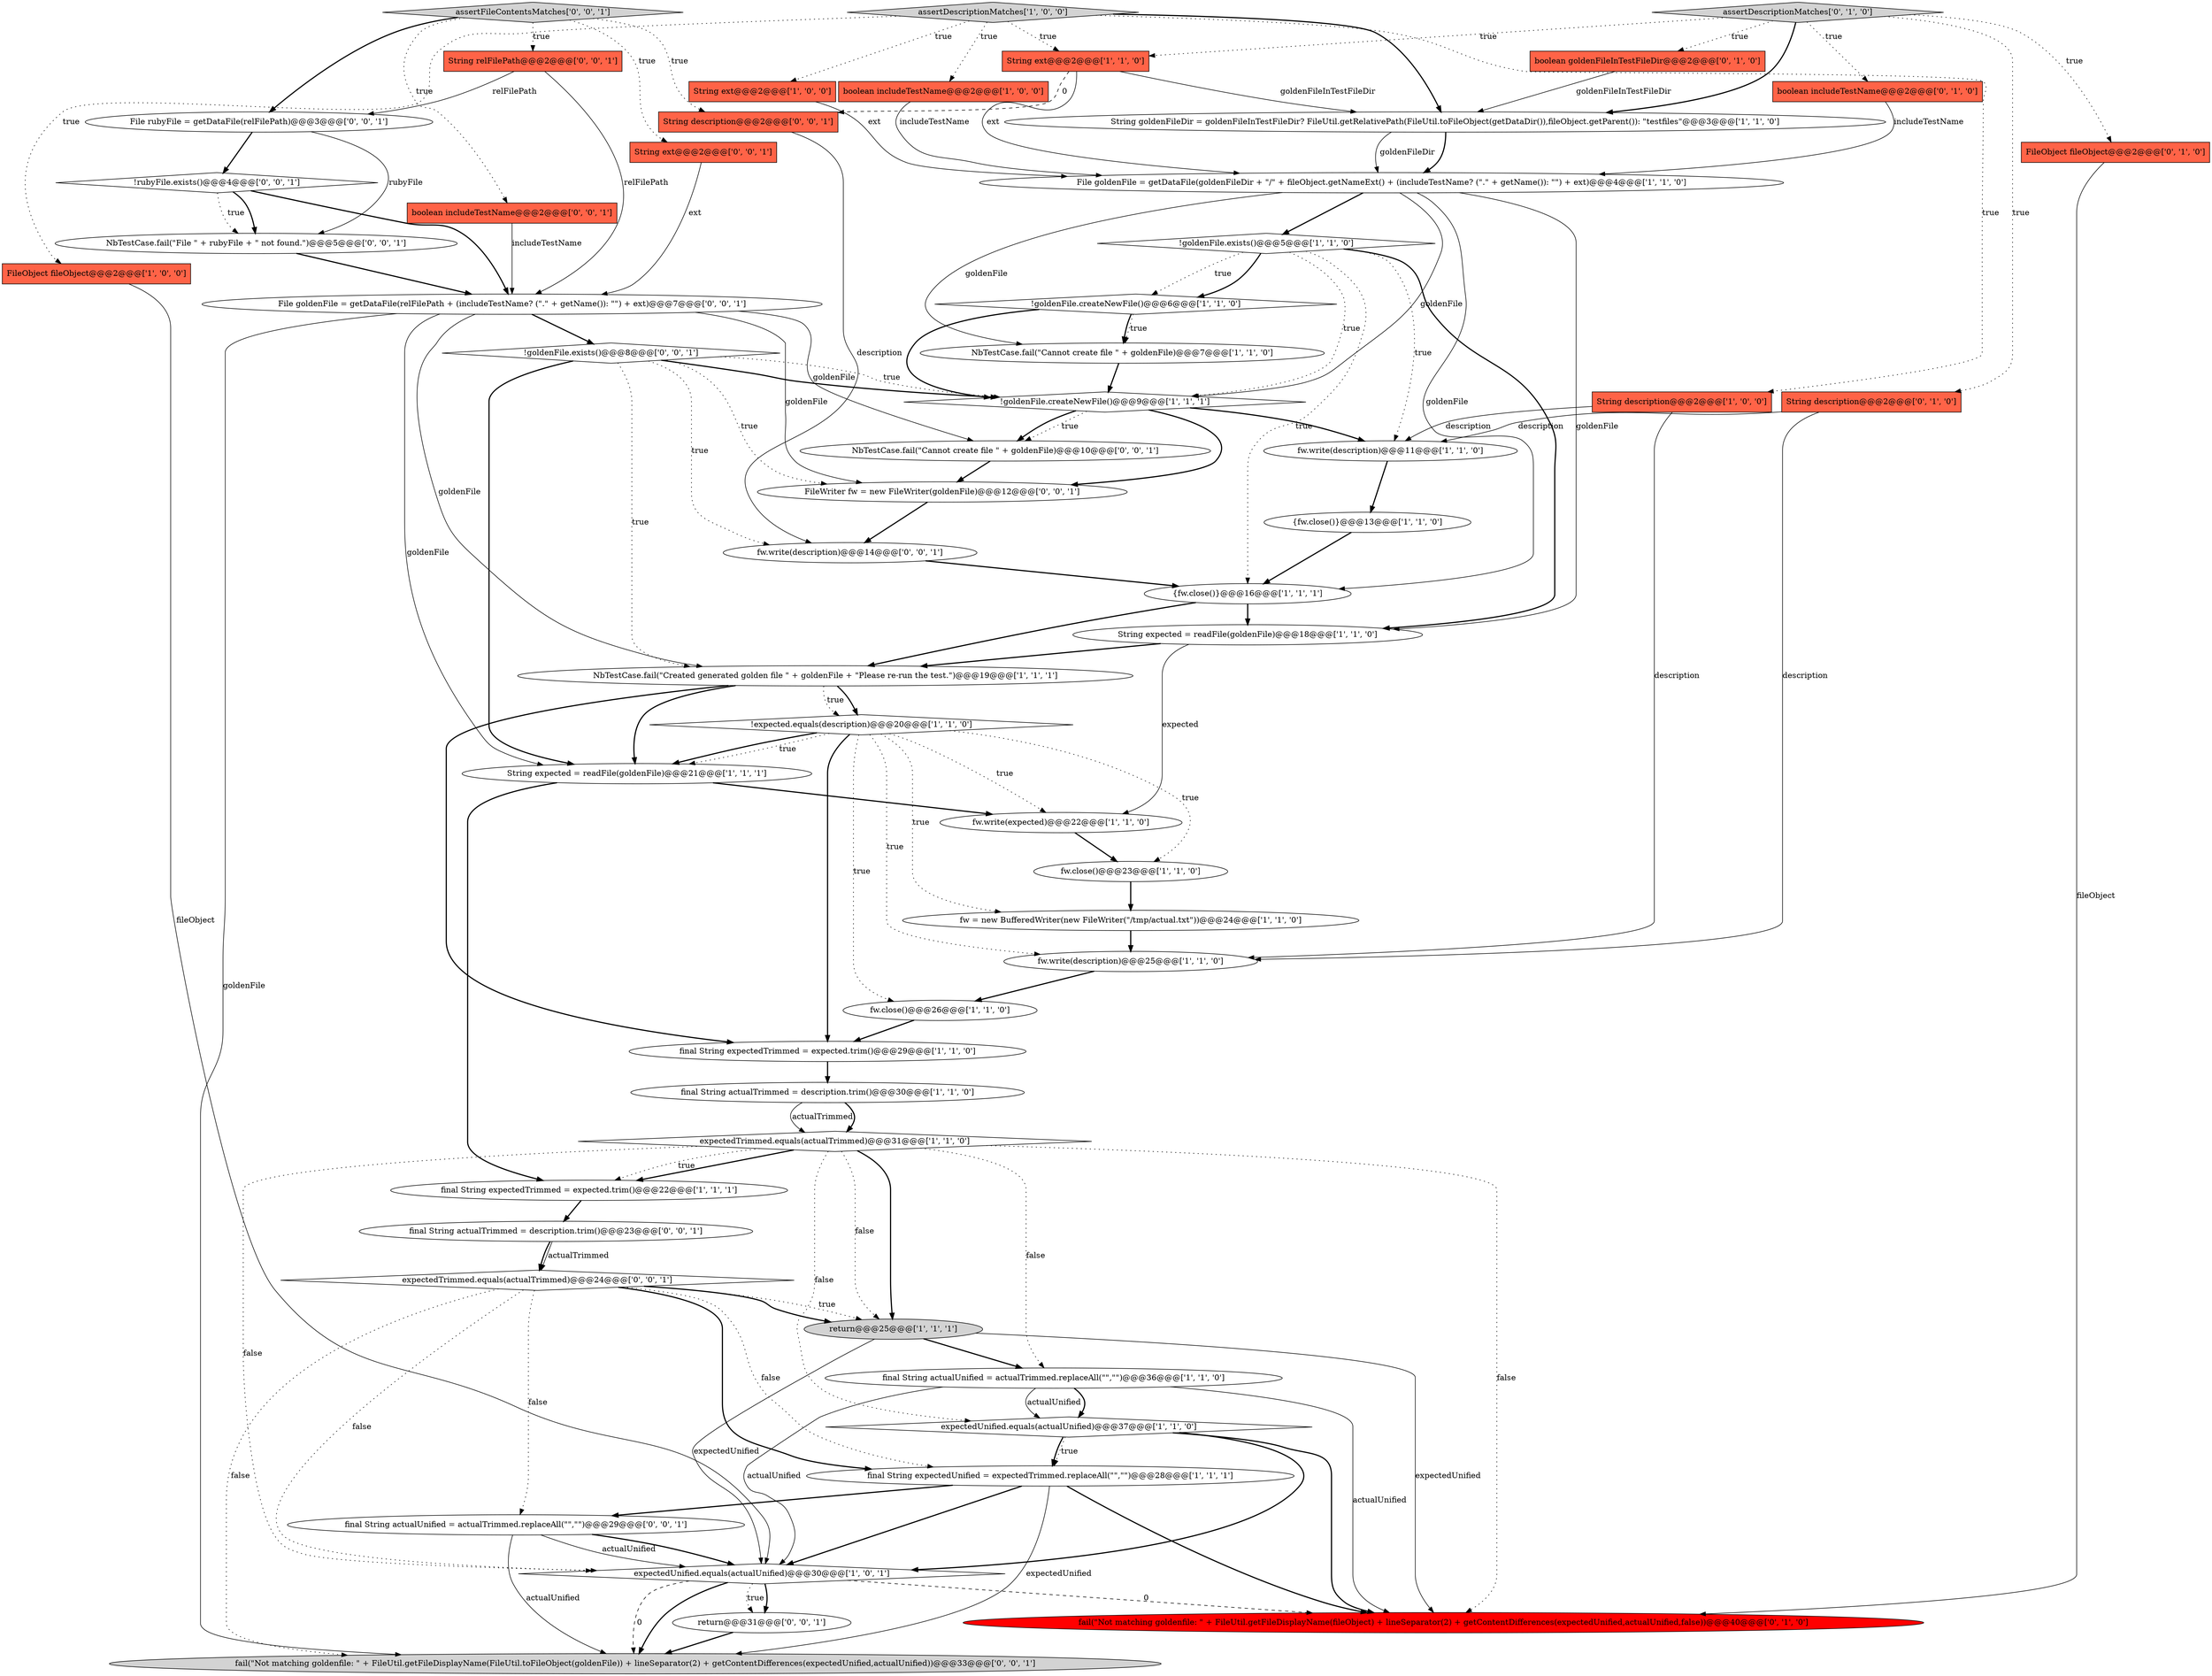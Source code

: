 digraph {
34 [style = filled, label = "assertDescriptionMatches['0', '1', '0']", fillcolor = lightgray, shape = diamond image = "AAA0AAABBB2BBB"];
35 [style = filled, label = "boolean includeTestName@@@2@@@['0', '1', '0']", fillcolor = tomato, shape = box image = "AAA0AAABBB2BBB"];
7 [style = filled, label = "fw = new BufferedWriter(new FileWriter(\"/tmp/actual.txt\"))@@@24@@@['1', '1', '0']", fillcolor = white, shape = ellipse image = "AAA0AAABBB1BBB"];
37 [style = filled, label = "FileObject fileObject@@@2@@@['0', '1', '0']", fillcolor = tomato, shape = box image = "AAA0AAABBB2BBB"];
14 [style = filled, label = "String ext@@@2@@@['1', '0', '0']", fillcolor = tomato, shape = box image = "AAA0AAABBB1BBB"];
36 [style = filled, label = "String description@@@2@@@['0', '1', '0']", fillcolor = tomato, shape = box image = "AAA0AAABBB2BBB"];
41 [style = filled, label = "!rubyFile.exists()@@@4@@@['0', '0', '1']", fillcolor = white, shape = diamond image = "AAA0AAABBB3BBB"];
54 [style = filled, label = "final String actualTrimmed = description.trim()@@@23@@@['0', '0', '1']", fillcolor = white, shape = ellipse image = "AAA0AAABBB3BBB"];
39 [style = filled, label = "String relFilePath@@@2@@@['0', '0', '1']", fillcolor = tomato, shape = box image = "AAA0AAABBB3BBB"];
30 [style = filled, label = "String ext@@@2@@@['1', '1', '0']", fillcolor = tomato, shape = box image = "AAA0AAABBB1BBB"];
15 [style = filled, label = "{fw.close()}@@@16@@@['1', '1', '1']", fillcolor = white, shape = ellipse image = "AAA0AAABBB1BBB"];
49 [style = filled, label = "assertFileContentsMatches['0', '0', '1']", fillcolor = lightgray, shape = diamond image = "AAA0AAABBB3BBB"];
45 [style = filled, label = "File rubyFile = getDataFile(relFilePath)@@@3@@@['0', '0', '1']", fillcolor = white, shape = ellipse image = "AAA0AAABBB3BBB"];
13 [style = filled, label = "assertDescriptionMatches['1', '0', '0']", fillcolor = lightgray, shape = diamond image = "AAA0AAABBB1BBB"];
22 [style = filled, label = "expectedUnified.equals(actualUnified)@@@30@@@['1', '0', '1']", fillcolor = white, shape = diamond image = "AAA0AAABBB1BBB"];
23 [style = filled, label = "String expected = readFile(goldenFile)@@@18@@@['1', '1', '0']", fillcolor = white, shape = ellipse image = "AAA0AAABBB1BBB"];
21 [style = filled, label = "String description@@@2@@@['1', '0', '0']", fillcolor = tomato, shape = box image = "AAA0AAABBB1BBB"];
28 [style = filled, label = "!goldenFile.exists()@@@5@@@['1', '1', '0']", fillcolor = white, shape = diamond image = "AAA0AAABBB1BBB"];
53 [style = filled, label = "NbTestCase.fail(\"Cannot create file \" + goldenFile)@@@10@@@['0', '0', '1']", fillcolor = white, shape = ellipse image = "AAA0AAABBB3BBB"];
4 [style = filled, label = "fw.close()@@@26@@@['1', '1', '0']", fillcolor = white, shape = ellipse image = "AAA0AAABBB1BBB"];
11 [style = filled, label = "{fw.close()}@@@13@@@['1', '1', '0']", fillcolor = white, shape = ellipse image = "AAA0AAABBB1BBB"];
43 [style = filled, label = "NbTestCase.fail(\"File \" + rubyFile + \" not found.\")@@@5@@@['0', '0', '1']", fillcolor = white, shape = ellipse image = "AAA0AAABBB3BBB"];
12 [style = filled, label = "fw.write(description)@@@25@@@['1', '1', '0']", fillcolor = white, shape = ellipse image = "AAA0AAABBB1BBB"];
26 [style = filled, label = "boolean includeTestName@@@2@@@['1', '0', '0']", fillcolor = tomato, shape = box image = "AAA0AAABBB1BBB"];
25 [style = filled, label = "NbTestCase.fail(\"Created generated golden file \" + goldenFile + \"Please re-run the test.\")@@@19@@@['1', '1', '1']", fillcolor = white, shape = ellipse image = "AAA0AAABBB1BBB"];
0 [style = filled, label = "expectedUnified.equals(actualUnified)@@@37@@@['1', '1', '0']", fillcolor = white, shape = diamond image = "AAA0AAABBB1BBB"];
8 [style = filled, label = "final String expectedUnified = expectedTrimmed.replaceAll(\"\",\"\")@@@28@@@['1', '1', '1']", fillcolor = white, shape = ellipse image = "AAA0AAABBB1BBB"];
6 [style = filled, label = "File goldenFile = getDataFile(goldenFileDir + \"/\" + fileObject.getNameExt() + (includeTestName? (\".\" + getName()): \"\") + ext)@@@4@@@['1', '1', '0']", fillcolor = white, shape = ellipse image = "AAA0AAABBB1BBB"];
38 [style = filled, label = "fail(\"Not matching goldenfile: \" + FileUtil.getFileDisplayName(fileObject) + lineSeparator(2) + getContentDifferences(expectedUnified,actualUnified,false))@@@40@@@['0', '1', '0']", fillcolor = red, shape = ellipse image = "AAA1AAABBB2BBB"];
1 [style = filled, label = "!goldenFile.createNewFile()@@@6@@@['1', '1', '0']", fillcolor = white, shape = diamond image = "AAA0AAABBB1BBB"];
10 [style = filled, label = "final String actualUnified = actualTrimmed.replaceAll(\"\",\"\")@@@36@@@['1', '1', '0']", fillcolor = white, shape = ellipse image = "AAA0AAABBB1BBB"];
52 [style = filled, label = "expectedTrimmed.equals(actualTrimmed)@@@24@@@['0', '0', '1']", fillcolor = white, shape = diamond image = "AAA0AAABBB3BBB"];
29 [style = filled, label = "final String expectedTrimmed = expected.trim()@@@29@@@['1', '1', '0']", fillcolor = white, shape = ellipse image = "AAA0AAABBB1BBB"];
24 [style = filled, label = "expectedTrimmed.equals(actualTrimmed)@@@31@@@['1', '1', '0']", fillcolor = white, shape = diamond image = "AAA0AAABBB1BBB"];
47 [style = filled, label = "fw.write(description)@@@14@@@['0', '0', '1']", fillcolor = white, shape = ellipse image = "AAA0AAABBB3BBB"];
19 [style = filled, label = "final String expectedTrimmed = expected.trim()@@@22@@@['1', '1', '1']", fillcolor = white, shape = ellipse image = "AAA0AAABBB1BBB"];
46 [style = filled, label = "final String actualUnified = actualTrimmed.replaceAll(\"\",\"\")@@@29@@@['0', '0', '1']", fillcolor = white, shape = ellipse image = "AAA0AAABBB3BBB"];
2 [style = filled, label = "String expected = readFile(goldenFile)@@@21@@@['1', '1', '1']", fillcolor = white, shape = ellipse image = "AAA0AAABBB1BBB"];
51 [style = filled, label = "!goldenFile.exists()@@@8@@@['0', '0', '1']", fillcolor = white, shape = diamond image = "AAA0AAABBB3BBB"];
48 [style = filled, label = "return@@@31@@@['0', '0', '1']", fillcolor = white, shape = ellipse image = "AAA0AAABBB3BBB"];
40 [style = filled, label = "boolean includeTestName@@@2@@@['0', '0', '1']", fillcolor = tomato, shape = box image = "AAA0AAABBB3BBB"];
20 [style = filled, label = "NbTestCase.fail(\"Cannot create file \" + goldenFile)@@@7@@@['1', '1', '0']", fillcolor = white, shape = ellipse image = "AAA0AAABBB1BBB"];
55 [style = filled, label = "FileWriter fw = new FileWriter(goldenFile)@@@12@@@['0', '0', '1']", fillcolor = white, shape = ellipse image = "AAA0AAABBB3BBB"];
31 [style = filled, label = "!expected.equals(description)@@@20@@@['1', '1', '0']", fillcolor = white, shape = diamond image = "AAA0AAABBB1BBB"];
56 [style = filled, label = "File goldenFile = getDataFile(relFilePath + (includeTestName? (\".\" + getName()): \"\") + ext)@@@7@@@['0', '0', '1']", fillcolor = white, shape = ellipse image = "AAA0AAABBB3BBB"];
9 [style = filled, label = "String goldenFileDir = goldenFileInTestFileDir? FileUtil.getRelativePath(FileUtil.toFileObject(getDataDir()),fileObject.getParent()): \"testfiles\"@@@3@@@['1', '1', '0']", fillcolor = white, shape = ellipse image = "AAA0AAABBB1BBB"];
42 [style = filled, label = "String ext@@@2@@@['0', '0', '1']", fillcolor = tomato, shape = box image = "AAA0AAABBB3BBB"];
3 [style = filled, label = "FileObject fileObject@@@2@@@['1', '0', '0']", fillcolor = tomato, shape = box image = "AAA0AAABBB1BBB"];
50 [style = filled, label = "String description@@@2@@@['0', '0', '1']", fillcolor = tomato, shape = box image = "AAA0AAABBB3BBB"];
17 [style = filled, label = "fw.write(description)@@@11@@@['1', '1', '0']", fillcolor = white, shape = ellipse image = "AAA0AAABBB1BBB"];
44 [style = filled, label = "fail(\"Not matching goldenfile: \" + FileUtil.getFileDisplayName(FileUtil.toFileObject(goldenFile)) + lineSeparator(2) + getContentDifferences(expectedUnified,actualUnified))@@@33@@@['0', '0', '1']", fillcolor = lightgray, shape = ellipse image = "AAA0AAABBB3BBB"];
16 [style = filled, label = "return@@@25@@@['1', '1', '1']", fillcolor = lightgray, shape = ellipse image = "AAA0AAABBB1BBB"];
32 [style = filled, label = "fw.close()@@@23@@@['1', '1', '0']", fillcolor = white, shape = ellipse image = "AAA0AAABBB1BBB"];
5 [style = filled, label = "fw.write(expected)@@@22@@@['1', '1', '0']", fillcolor = white, shape = ellipse image = "AAA0AAABBB1BBB"];
18 [style = filled, label = "!goldenFile.createNewFile()@@@9@@@['1', '1', '1']", fillcolor = white, shape = diamond image = "AAA0AAABBB1BBB"];
33 [style = filled, label = "boolean goldenFileInTestFileDir@@@2@@@['0', '1', '0']", fillcolor = tomato, shape = box image = "AAA0AAABBB2BBB"];
27 [style = filled, label = "final String actualTrimmed = description.trim()@@@30@@@['1', '1', '0']", fillcolor = white, shape = ellipse image = "AAA0AAABBB1BBB"];
22->44 [style = dashed, label="0"];
56->53 [style = solid, label="goldenFile"];
36->12 [style = solid, label="description"];
52->8 [style = bold, label=""];
34->9 [style = bold, label=""];
55->47 [style = bold, label=""];
6->20 [style = solid, label="goldenFile"];
26->6 [style = solid, label="includeTestName"];
18->55 [style = bold, label=""];
15->25 [style = bold, label=""];
28->15 [style = dotted, label="true"];
49->39 [style = dotted, label="true"];
1->20 [style = bold, label=""];
30->50 [style = dashed, label="0"];
51->25 [style = dotted, label="true"];
25->29 [style = bold, label=""];
51->47 [style = dotted, label="true"];
39->56 [style = solid, label="relFilePath"];
54->52 [style = solid, label="actualTrimmed"];
31->7 [style = dotted, label="true"];
9->6 [style = bold, label=""];
25->31 [style = bold, label=""];
50->47 [style = solid, label="description"];
6->15 [style = solid, label="goldenFile"];
13->21 [style = dotted, label="true"];
49->40 [style = dotted, label="true"];
6->18 [style = solid, label="goldenFile"];
28->18 [style = dotted, label="true"];
41->43 [style = dotted, label="true"];
0->8 [style = bold, label=""];
51->55 [style = dotted, label="true"];
22->38 [style = dashed, label="0"];
24->16 [style = dotted, label="false"];
34->37 [style = dotted, label="true"];
31->12 [style = dotted, label="true"];
52->8 [style = dotted, label="false"];
45->41 [style = bold, label=""];
33->9 [style = solid, label="goldenFileInTestFileDir"];
56->25 [style = solid, label="goldenFile"];
54->52 [style = bold, label=""];
23->25 [style = bold, label=""];
30->6 [style = solid, label="ext"];
24->19 [style = bold, label=""];
42->56 [style = solid, label="ext"];
13->3 [style = dotted, label="true"];
40->56 [style = solid, label="includeTestName"];
16->38 [style = solid, label="expectedUnified"];
52->46 [style = dotted, label="false"];
46->44 [style = solid, label="actualUnified"];
31->5 [style = dotted, label="true"];
51->18 [style = dotted, label="true"];
16->22 [style = solid, label="expectedUnified"];
56->55 [style = solid, label="goldenFile"];
31->29 [style = bold, label=""];
31->2 [style = bold, label=""];
32->7 [style = bold, label=""];
48->44 [style = bold, label=""];
28->17 [style = dotted, label="true"];
52->16 [style = dotted, label="true"];
8->38 [style = bold, label=""];
25->2 [style = bold, label=""];
46->22 [style = solid, label="actualUnified"];
0->38 [style = bold, label=""];
8->22 [style = bold, label=""];
56->51 [style = bold, label=""];
0->8 [style = dotted, label="true"];
20->18 [style = bold, label=""];
29->27 [style = bold, label=""];
52->44 [style = dotted, label="false"];
6->23 [style = solid, label="goldenFile"];
45->43 [style = solid, label="rubyFile"];
10->0 [style = bold, label=""];
51->18 [style = bold, label=""];
24->19 [style = dotted, label="true"];
41->43 [style = bold, label=""];
36->17 [style = solid, label="description"];
18->53 [style = dotted, label="true"];
22->44 [style = bold, label=""];
49->45 [style = bold, label=""];
22->48 [style = bold, label=""];
25->31 [style = dotted, label="true"];
13->26 [style = dotted, label="true"];
34->36 [style = dotted, label="true"];
10->22 [style = solid, label="actualUnified"];
9->6 [style = solid, label="goldenFileDir"];
49->50 [style = dotted, label="true"];
4->29 [style = bold, label=""];
28->1 [style = dotted, label="true"];
49->42 [style = dotted, label="true"];
19->54 [style = bold, label=""];
5->32 [style = bold, label=""];
13->30 [style = dotted, label="true"];
52->16 [style = bold, label=""];
34->35 [style = dotted, label="true"];
14->6 [style = solid, label="ext"];
51->2 [style = bold, label=""];
28->23 [style = bold, label=""];
35->6 [style = solid, label="includeTestName"];
10->0 [style = solid, label="actualUnified"];
34->33 [style = dotted, label="true"];
24->22 [style = dotted, label="false"];
31->2 [style = dotted, label="true"];
22->48 [style = dotted, label="true"];
27->24 [style = solid, label="actualTrimmed"];
24->10 [style = dotted, label="false"];
27->24 [style = bold, label=""];
13->9 [style = bold, label=""];
24->0 [style = dotted, label="false"];
13->14 [style = dotted, label="true"];
34->30 [style = dotted, label="true"];
1->20 [style = dotted, label="true"];
2->5 [style = bold, label=""];
46->22 [style = bold, label=""];
53->55 [style = bold, label=""];
15->23 [style = bold, label=""];
2->19 [style = bold, label=""];
47->15 [style = bold, label=""];
7->12 [style = bold, label=""];
16->10 [style = bold, label=""];
21->12 [style = solid, label="description"];
18->17 [style = bold, label=""];
41->56 [style = bold, label=""];
18->53 [style = bold, label=""];
21->17 [style = solid, label="description"];
1->18 [style = bold, label=""];
28->1 [style = bold, label=""];
3->22 [style = solid, label="fileObject"];
11->15 [style = bold, label=""];
31->32 [style = dotted, label="true"];
52->22 [style = dotted, label="false"];
24->16 [style = bold, label=""];
8->44 [style = solid, label="expectedUnified"];
8->46 [style = bold, label=""];
30->9 [style = solid, label="goldenFileInTestFileDir"];
23->5 [style = solid, label="expected"];
56->44 [style = solid, label="goldenFile"];
12->4 [style = bold, label=""];
0->22 [style = bold, label=""];
39->45 [style = solid, label="relFilePath"];
37->38 [style = solid, label="fileObject"];
10->38 [style = solid, label="actualUnified"];
24->38 [style = dotted, label="false"];
31->4 [style = dotted, label="true"];
43->56 [style = bold, label=""];
56->2 [style = solid, label="goldenFile"];
6->28 [style = bold, label=""];
17->11 [style = bold, label=""];
}

